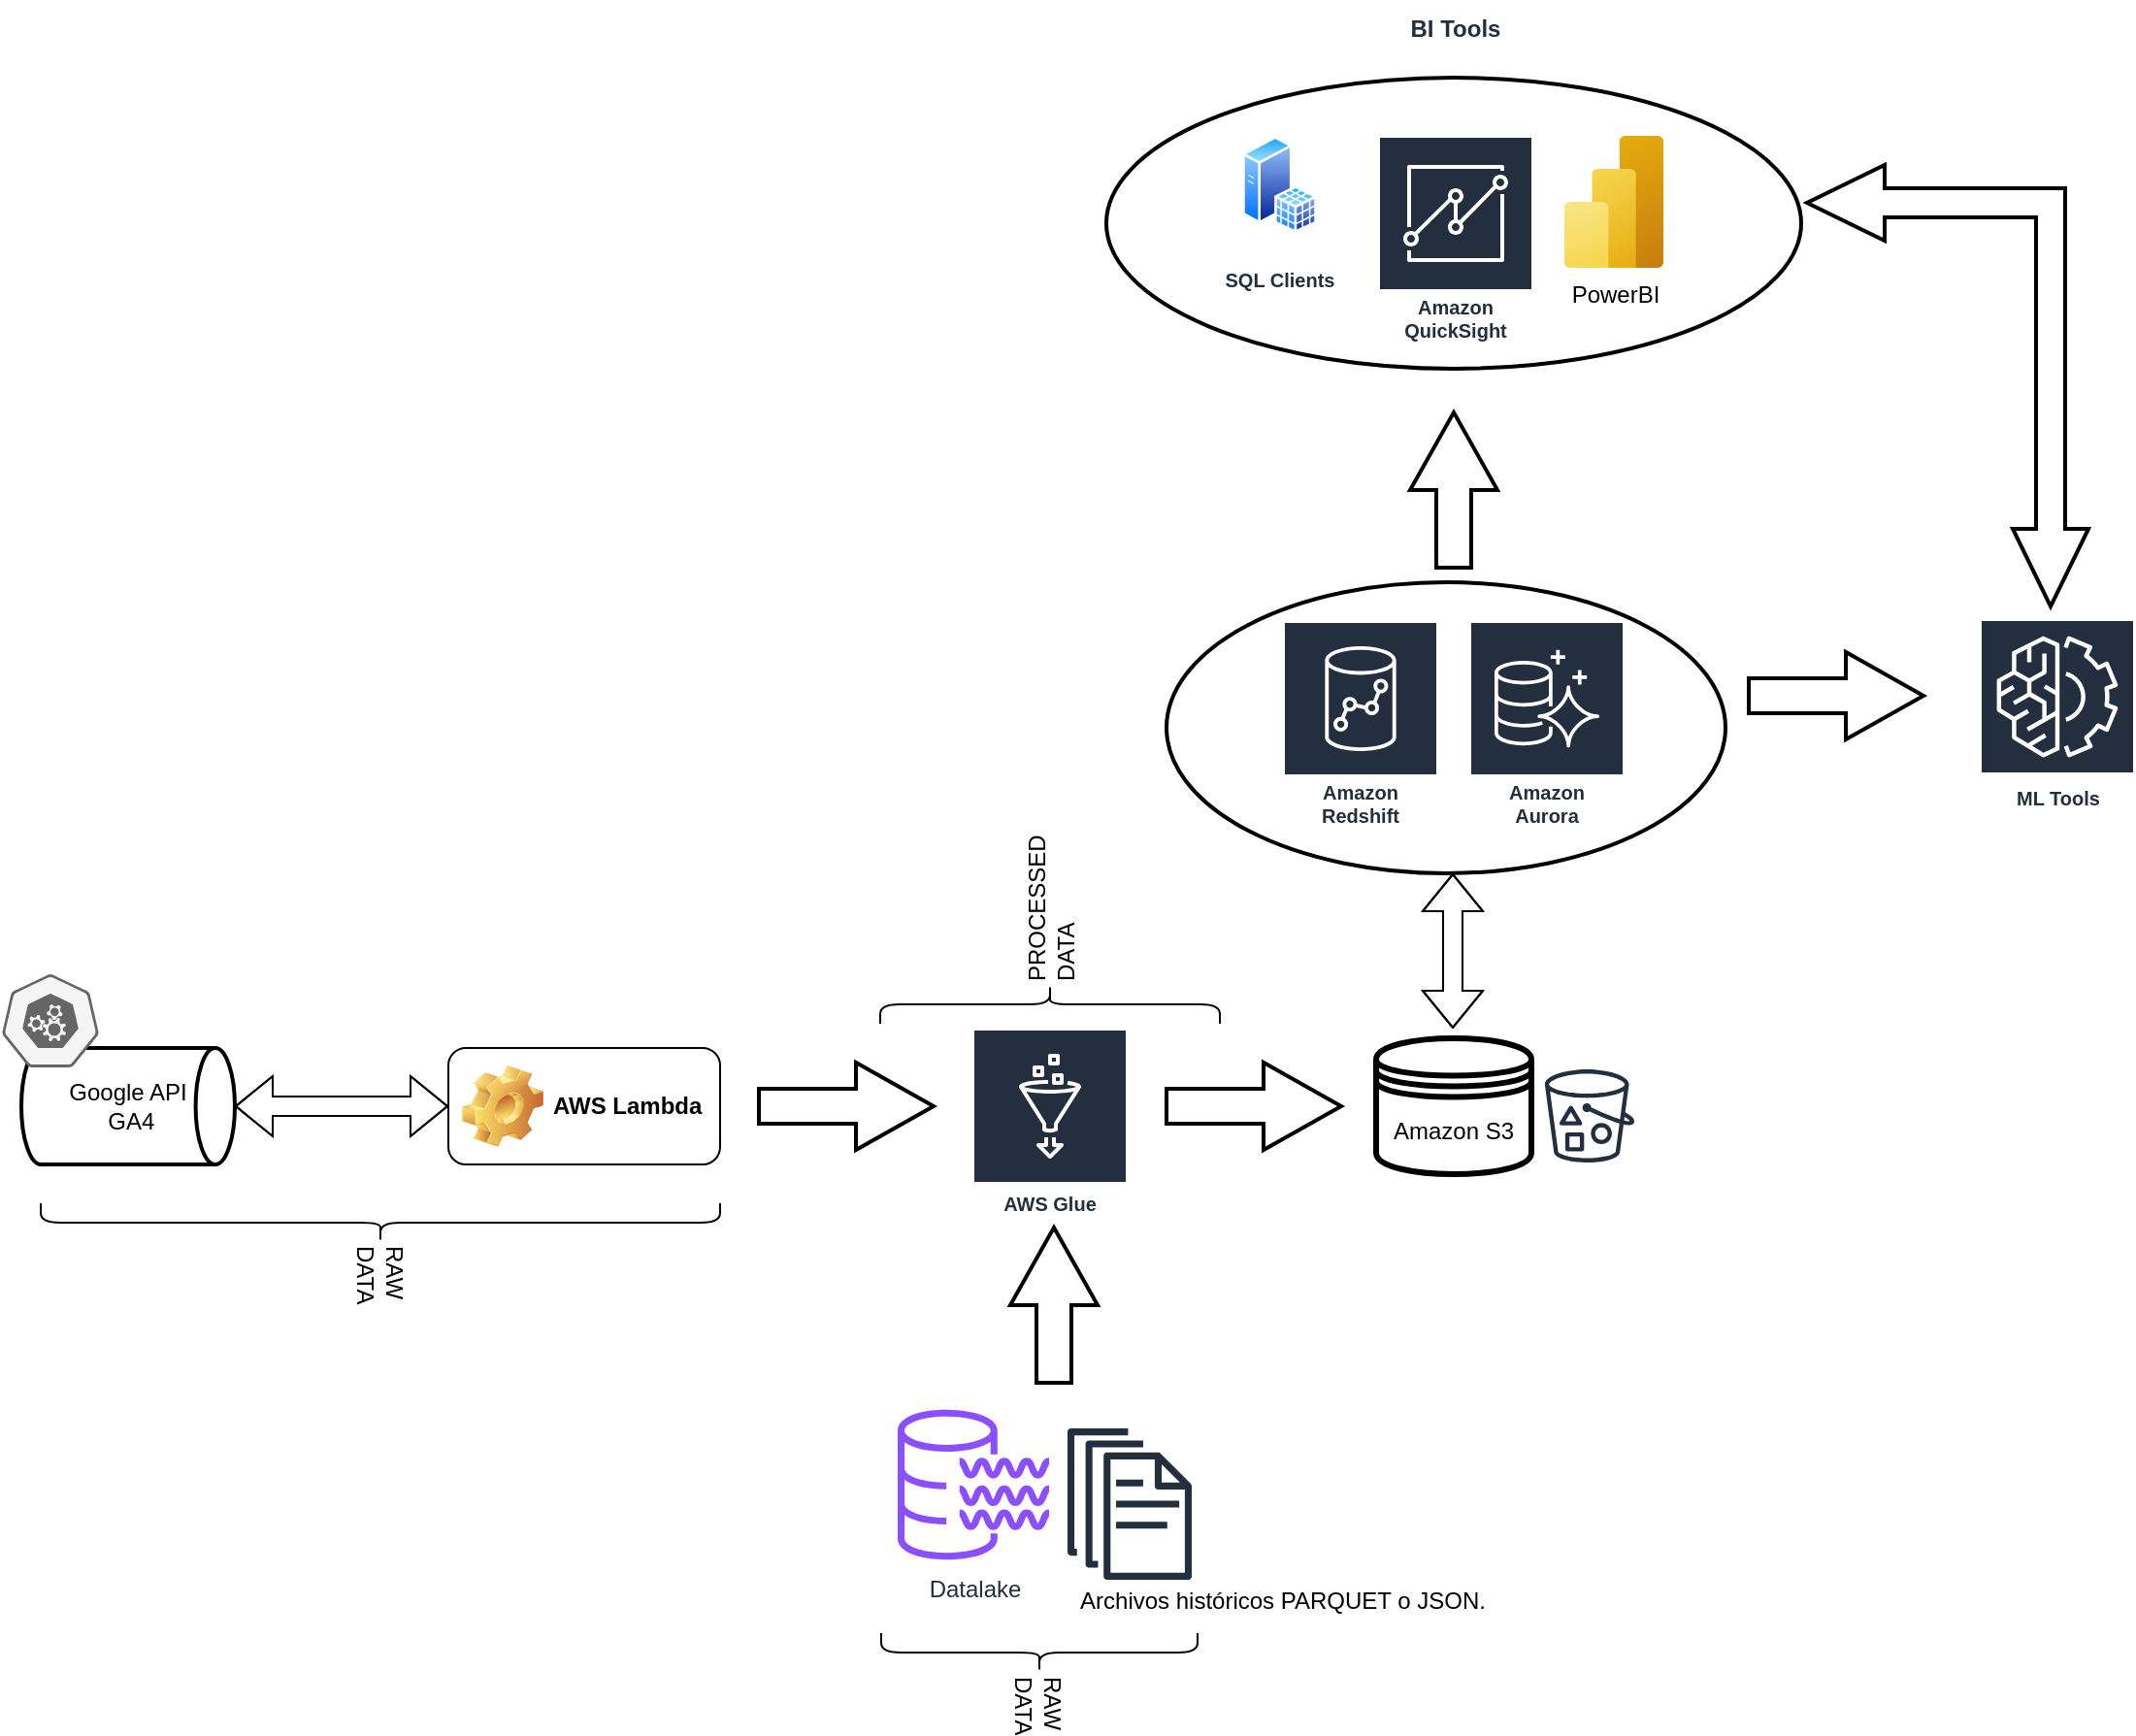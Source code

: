 <mxfile version="24.7.7">
  <diagram name="Página-1" id="QbE4xqhF_vZynFNiB_tW">
    <mxGraphModel dx="1434" dy="1907" grid="1" gridSize="10" guides="1" tooltips="1" connect="1" arrows="1" fold="1" page="1" pageScale="1" pageWidth="827" pageHeight="1169" math="0" shadow="0">
      <root>
        <mxCell id="0" />
        <mxCell id="1" parent="0" />
        <mxCell id="y46xgZzBNic5iGOUbXfk-2" value="Google API&lt;div&gt;&amp;nbsp;GA4&lt;/div&gt;" style="strokeWidth=2;html=1;shape=mxgraph.flowchart.direct_data;whiteSpace=wrap;" vertex="1" parent="1">
          <mxGeometry x="20" y="-570" width="110" height="60" as="geometry" />
        </mxCell>
        <mxCell id="y46xgZzBNic5iGOUbXfk-4" value="AWS Lambda" style="label;whiteSpace=wrap;html=1;image=img/clipart/Gear_128x128.png;treeFolding=0;" vertex="1" parent="1">
          <mxGeometry x="240" y="-570" width="140" height="60" as="geometry" />
        </mxCell>
        <mxCell id="y46xgZzBNic5iGOUbXfk-6" value="" style="sketch=0;outlineConnect=0;fontColor=#232F3E;gradientColor=none;fillColor=#232F3D;strokeColor=none;dashed=0;verticalLabelPosition=bottom;verticalAlign=top;align=center;html=1;fontSize=12;fontStyle=0;aspect=fixed;pointerEvents=1;shape=mxgraph.aws4.documents;" vertex="1" parent="1">
          <mxGeometry x="559" y="-374" width="64" height="78" as="geometry" />
        </mxCell>
        <mxCell id="y46xgZzBNic5iGOUbXfk-7" value="Amazon S3" style="shape=datastore;whiteSpace=wrap;html=1;fillColor=none;strokeWidth=3;" vertex="1" parent="1">
          <mxGeometry x="718" y="-575" width="80" height="70" as="geometry" />
        </mxCell>
        <mxCell id="y46xgZzBNic5iGOUbXfk-8" value="" style="verticalLabelPosition=bottom;verticalAlign=top;html=1;strokeWidth=2;shape=mxgraph.arrows2.arrow;dy=0.6;dx=40;notch=0;rotation=-90;" vertex="1" parent="1">
          <mxGeometry x="512" y="-460" width="80" height="45" as="geometry" />
        </mxCell>
        <mxCell id="y46xgZzBNic5iGOUbXfk-9" value="" style="verticalLabelPosition=bottom;verticalAlign=top;html=1;strokeWidth=2;shape=mxgraph.arrows2.arrow;dy=0.6;dx=40;notch=0;" vertex="1" parent="1">
          <mxGeometry x="400" y="-562.5" width="90" height="45" as="geometry" />
        </mxCell>
        <mxCell id="y46xgZzBNic5iGOUbXfk-10" value="" style="aspect=fixed;sketch=0;html=1;dashed=0;whitespace=wrap;verticalLabelPosition=bottom;verticalAlign=top;fillColor=#f5f5f5;strokeColor=#666666;points=[[0.005,0.63,0],[0.1,0.2,0],[0.9,0.2,0],[0.5,0,0],[0.995,0.63,0],[0.72,0.99,0],[0.5,1,0],[0.28,0.99,0]];shape=mxgraph.kubernetes.icon2;prIcon=api;fontColor=#333333;" vertex="1" parent="1">
          <mxGeometry x="10" y="-608" width="50" height="48" as="geometry" />
        </mxCell>
        <mxCell id="y46xgZzBNic5iGOUbXfk-11" value="" style="shape=flexArrow;endArrow=classic;startArrow=classic;html=1;rounded=0;exitX=1;exitY=0.5;exitDx=0;exitDy=0;exitPerimeter=0;entryX=0;entryY=0.5;entryDx=0;entryDy=0;" edge="1" parent="1" source="y46xgZzBNic5iGOUbXfk-2" target="y46xgZzBNic5iGOUbXfk-4">
          <mxGeometry width="100" height="100" relative="1" as="geometry">
            <mxPoint x="150" y="-540.5" as="sourcePoint" />
            <mxPoint x="230" y="-540" as="targetPoint" />
            <Array as="points">
              <mxPoint x="170" y="-540" />
            </Array>
          </mxGeometry>
        </mxCell>
        <mxCell id="y46xgZzBNic5iGOUbXfk-12" value="Archivos históricos PARQUET o JSON." style="text;html=1;align=center;verticalAlign=middle;whiteSpace=wrap;rounded=0;" vertex="1" parent="1">
          <mxGeometry x="549.5" y="-320" width="239.5" height="70" as="geometry" />
        </mxCell>
        <mxCell id="y46xgZzBNic5iGOUbXfk-13" value="Amazon Redshift" style="sketch=0;outlineConnect=0;fontColor=#232F3E;gradientColor=none;strokeColor=#ffffff;fillColor=#232F3E;dashed=0;verticalLabelPosition=middle;verticalAlign=bottom;align=center;html=1;whiteSpace=wrap;fontSize=10;fontStyle=1;spacing=3;shape=mxgraph.aws4.productIcon;prIcon=mxgraph.aws4.redshift;" vertex="1" parent="1">
          <mxGeometry x="670" y="-790" width="80" height="110" as="geometry" />
        </mxCell>
        <mxCell id="y46xgZzBNic5iGOUbXfk-16" value="" style="shape=flexArrow;endArrow=classic;startArrow=classic;html=1;rounded=0;" edge="1" parent="1">
          <mxGeometry width="100" height="100" relative="1" as="geometry">
            <mxPoint x="757.5" y="-660" as="sourcePoint" />
            <mxPoint x="757.5" y="-580" as="targetPoint" />
            <Array as="points">
              <mxPoint x="757.5" y="-620.5" />
            </Array>
          </mxGeometry>
        </mxCell>
        <mxCell id="y46xgZzBNic5iGOUbXfk-17" value="PowerBI" style="image;aspect=fixed;html=1;points=[];align=center;fontSize=12;image=img/lib/azure2/analytics/Power_BI_Embedded.svg;" vertex="1" parent="1">
          <mxGeometry x="815" y="-1040" width="51" height="68" as="geometry" />
        </mxCell>
        <mxCell id="y46xgZzBNic5iGOUbXfk-25" value="" style="strokeWidth=2;html=1;shape=mxgraph.flowchart.start_1;whiteSpace=wrap;fillColor=none;" vertex="1" parent="1">
          <mxGeometry x="610" y="-810" width="288" height="150" as="geometry" />
        </mxCell>
        <mxCell id="y46xgZzBNic5iGOUbXfk-20" value="Amazon QuickSight" style="sketch=0;outlineConnect=0;fontColor=#232F3E;gradientColor=none;strokeColor=#ffffff;fillColor=#232F3E;dashed=0;verticalLabelPosition=middle;verticalAlign=bottom;align=center;html=1;whiteSpace=wrap;fontSize=10;fontStyle=1;spacing=3;shape=mxgraph.aws4.productIcon;prIcon=mxgraph.aws4.quicksight;" vertex="1" parent="1">
          <mxGeometry x="719" y="-1040" width="80" height="110" as="geometry" />
        </mxCell>
        <mxCell id="y46xgZzBNic5iGOUbXfk-21" value="Amazon&#xa;Aurora" style="sketch=0;outlineConnect=0;fontColor=#232F3E;gradientColor=none;strokeColor=#ffffff;fillColor=#232F3E;dashed=0;verticalLabelPosition=middle;verticalAlign=bottom;align=center;html=1;whiteSpace=wrap;fontSize=10;fontStyle=1;spacing=3;shape=mxgraph.aws4.productIcon;prIcon=mxgraph.aws4.aurora;" vertex="1" parent="1">
          <mxGeometry x="766" y="-790" width="80" height="110" as="geometry" />
        </mxCell>
        <mxCell id="y46xgZzBNic5iGOUbXfk-26" value="" style="verticalLabelPosition=bottom;verticalAlign=top;html=1;strokeWidth=2;shape=mxgraph.arrows2.arrow;dy=0.6;dx=40;notch=0;rotation=-90;" vertex="1" parent="1">
          <mxGeometry x="718" y="-880" width="80" height="45" as="geometry" />
        </mxCell>
        <mxCell id="y46xgZzBNic5iGOUbXfk-27" value="AWS Glue" style="sketch=0;outlineConnect=0;fontColor=#232F3E;gradientColor=none;strokeColor=#ffffff;fillColor=#232F3E;dashed=0;verticalLabelPosition=middle;verticalAlign=bottom;align=center;html=1;whiteSpace=wrap;fontSize=10;fontStyle=1;spacing=3;shape=mxgraph.aws4.productIcon;prIcon=mxgraph.aws4.glue;" vertex="1" parent="1">
          <mxGeometry x="510" y="-580" width="80" height="100" as="geometry" />
        </mxCell>
        <mxCell id="y46xgZzBNic5iGOUbXfk-29" value="RAW DATA" style="shape=curlyBracket;whiteSpace=wrap;html=1;rounded=1;flipH=1;labelPosition=right;verticalLabelPosition=middle;align=left;verticalAlign=middle;rotation=90;" vertex="1" parent="1">
          <mxGeometry x="195" y="-655" width="20" height="350" as="geometry" />
        </mxCell>
        <mxCell id="y46xgZzBNic5iGOUbXfk-30" value="PROCESSED DATA" style="shape=curlyBracket;whiteSpace=wrap;html=1;rounded=1;flipH=1;labelPosition=right;verticalLabelPosition=middle;align=left;verticalAlign=middle;rotation=-90;" vertex="1" parent="1">
          <mxGeometry x="540" y="-680" width="20" height="175" as="geometry" />
        </mxCell>
        <mxCell id="y46xgZzBNic5iGOUbXfk-35" value="&lt;p style=&quot;line-height: 0%;&quot;&gt;&lt;br&gt;&lt;/p&gt;" style="strokeWidth=2;html=1;shape=mxgraph.flowchart.start_1;whiteSpace=wrap;fillColor=none;" vertex="1" parent="1">
          <mxGeometry x="579" y="-1070" width="358" height="150" as="geometry" />
        </mxCell>
        <mxCell id="y46xgZzBNic5iGOUbXfk-32" value="" style="sketch=0;outlineConnect=0;fontColor=#232F3E;gradientColor=none;strokeColor=#232F3E;fillColor=none;dashed=0;verticalLabelPosition=bottom;verticalAlign=top;align=center;html=1;fontSize=12;fontStyle=0;aspect=fixed;shape=mxgraph.aws4.resourceIcon;resIcon=mxgraph.aws4.bucket_with_objects;" vertex="1" parent="1">
          <mxGeometry x="798" y="-565" width="60" height="60" as="geometry" />
        </mxCell>
        <mxCell id="y46xgZzBNic5iGOUbXfk-36" value="&lt;p style=&quot;line-height: 240%;&quot;&gt;SQL Clients&lt;/p&gt;" style="image;aspect=fixed;perimeter=ellipsePerimeter;html=1;align=center;shadow=0;dashed=0;spacingTop=3;image=img/lib/active_directory/sql_server.svg;sketch=0;strokeColor=#ffffff;verticalAlign=bottom;spacing=3;fontFamily=Helvetica;fontSize=10;fontColor=#232F3E;fontStyle=1;fillColor=#232F3E;gradientColor=none;" vertex="1" parent="1">
          <mxGeometry x="649" y="-1040" width="38.5" height="50" as="geometry" />
        </mxCell>
        <mxCell id="y46xgZzBNic5iGOUbXfk-37" value="ML Tools" style="sketch=0;points=[[0,0,0],[0.25,0,0],[0.5,0,0],[0.75,0,0],[1,0,0],[0,1,0],[0.25,1,0],[0.5,1,0],[0.75,1,0],[1,1,0],[0,0.25,0],[0,0.5,0],[0,0.75,0],[1,0.25,0],[1,0.5,0],[1,0.75,0]];outlineConnect=0;fontColor=#232F3E;fillColor=#232F3E;strokeColor=#ffffff;dashed=0;verticalLabelPosition=bottom;verticalAlign=top;align=center;html=1;fontSize=10;fontStyle=1;aspect=fixed;shape=mxgraph.aws4.resourceIcon;resIcon=mxgraph.aws4.machine_learning;spacing=3;fontFamily=Helvetica;gradientColor=none;labelPosition=center;" vertex="1" parent="1">
          <mxGeometry x="1030" y="-790" width="78" height="78" as="geometry" />
        </mxCell>
        <mxCell id="y46xgZzBNic5iGOUbXfk-38" value="" style="verticalLabelPosition=bottom;verticalAlign=top;html=1;strokeWidth=2;shape=mxgraph.arrows2.arrow;dy=0.6;dx=40;notch=0;" vertex="1" parent="1">
          <mxGeometry x="610" y="-562.5" width="90" height="45" as="geometry" />
        </mxCell>
        <mxCell id="y46xgZzBNic5iGOUbXfk-39" value="" style="verticalLabelPosition=bottom;verticalAlign=top;html=1;strokeWidth=2;shape=mxgraph.arrows2.arrow;dy=0.6;dx=40;notch=0;" vertex="1" parent="1">
          <mxGeometry x="910" y="-774" width="90" height="45" as="geometry" />
        </mxCell>
        <mxCell id="y46xgZzBNic5iGOUbXfk-40" value="&lt;font style=&quot;font-size: 12px;&quot;&gt;BI Tools&lt;/font&gt;" style="text;html=1;align=center;verticalAlign=middle;whiteSpace=wrap;rounded=0;fontFamily=Helvetica;fontSize=10;fontColor=#232F3E;fontStyle=1;" vertex="1" parent="1">
          <mxGeometry x="729" y="-1110" width="60" height="30" as="geometry" />
        </mxCell>
        <mxCell id="y46xgZzBNic5iGOUbXfk-48" value="" style="shape=waypoint;sketch=0;size=6;pointerEvents=1;points=[];fillColor=#01A88D;resizable=0;rotatable=0;perimeter=centerPerimeter;snapToPoint=1;verticalAlign=top;strokeColor=#ffffff;fontColor=#232F3E;dashed=0;fontStyle=0;spacing=3;" vertex="1" parent="1">
          <mxGeometry x="1059" y="-919" width="20" height="20" as="geometry" />
        </mxCell>
        <mxCell id="y46xgZzBNic5iGOUbXfk-50" value="" style="html=1;shadow=0;dashed=0;align=center;verticalAlign=top;shape=mxgraph.arrows2.bendDoubleArrow;dy=7.5;dx=40;arrowHead=39;rounded=0;sketch=0;strokeColor=default;spacing=3;fontFamily=Helvetica;fontSize=12;fontColor=default;fontStyle=1;fillColor=default;gradientColor=none;rotation=90;strokeWidth=2;" vertex="1" parent="1">
          <mxGeometry x="898.75" y="-983.75" width="227.5" height="145" as="geometry" />
        </mxCell>
        <mxCell id="y46xgZzBNic5iGOUbXfk-51" value="Datalake" style="sketch=0;outlineConnect=0;fontColor=#232F3E;gradientColor=none;fillColor=#8C4FFF;strokeColor=none;dashed=0;verticalLabelPosition=bottom;verticalAlign=top;align=center;html=1;fontSize=12;fontStyle=0;aspect=fixed;pointerEvents=1;shape=mxgraph.aws4.data_lake_resource_icon;spacing=3;fontFamily=Helvetica;" vertex="1" parent="1">
          <mxGeometry x="471.5" y="-384" width="78" height="78" as="geometry" />
        </mxCell>
        <mxCell id="y46xgZzBNic5iGOUbXfk-52" value="RAW DATA" style="shape=curlyBracket;whiteSpace=wrap;html=1;rounded=1;flipH=1;labelPosition=right;verticalLabelPosition=middle;align=left;verticalAlign=middle;rotation=90;" vertex="1" parent="1">
          <mxGeometry x="534.5" y="-340" width="20" height="163" as="geometry" />
        </mxCell>
      </root>
    </mxGraphModel>
  </diagram>
</mxfile>
